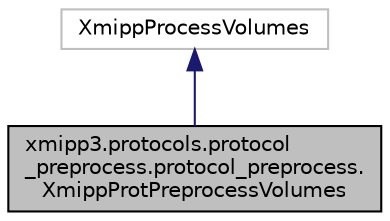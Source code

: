 digraph "xmipp3.protocols.protocol_preprocess.protocol_preprocess.XmippProtPreprocessVolumes"
{
  edge [fontname="Helvetica",fontsize="10",labelfontname="Helvetica",labelfontsize="10"];
  node [fontname="Helvetica",fontsize="10",shape=record];
  Node0 [label="xmipp3.protocols.protocol\l_preprocess.protocol_preprocess.\lXmippProtPreprocessVolumes",height=0.2,width=0.4,color="black", fillcolor="grey75", style="filled", fontcolor="black"];
  Node1 -> Node0 [dir="back",color="midnightblue",fontsize="10",style="solid",fontname="Helvetica"];
  Node1 [label="XmippProcessVolumes",height=0.2,width=0.4,color="grey75", fillcolor="white", style="filled"];
}
